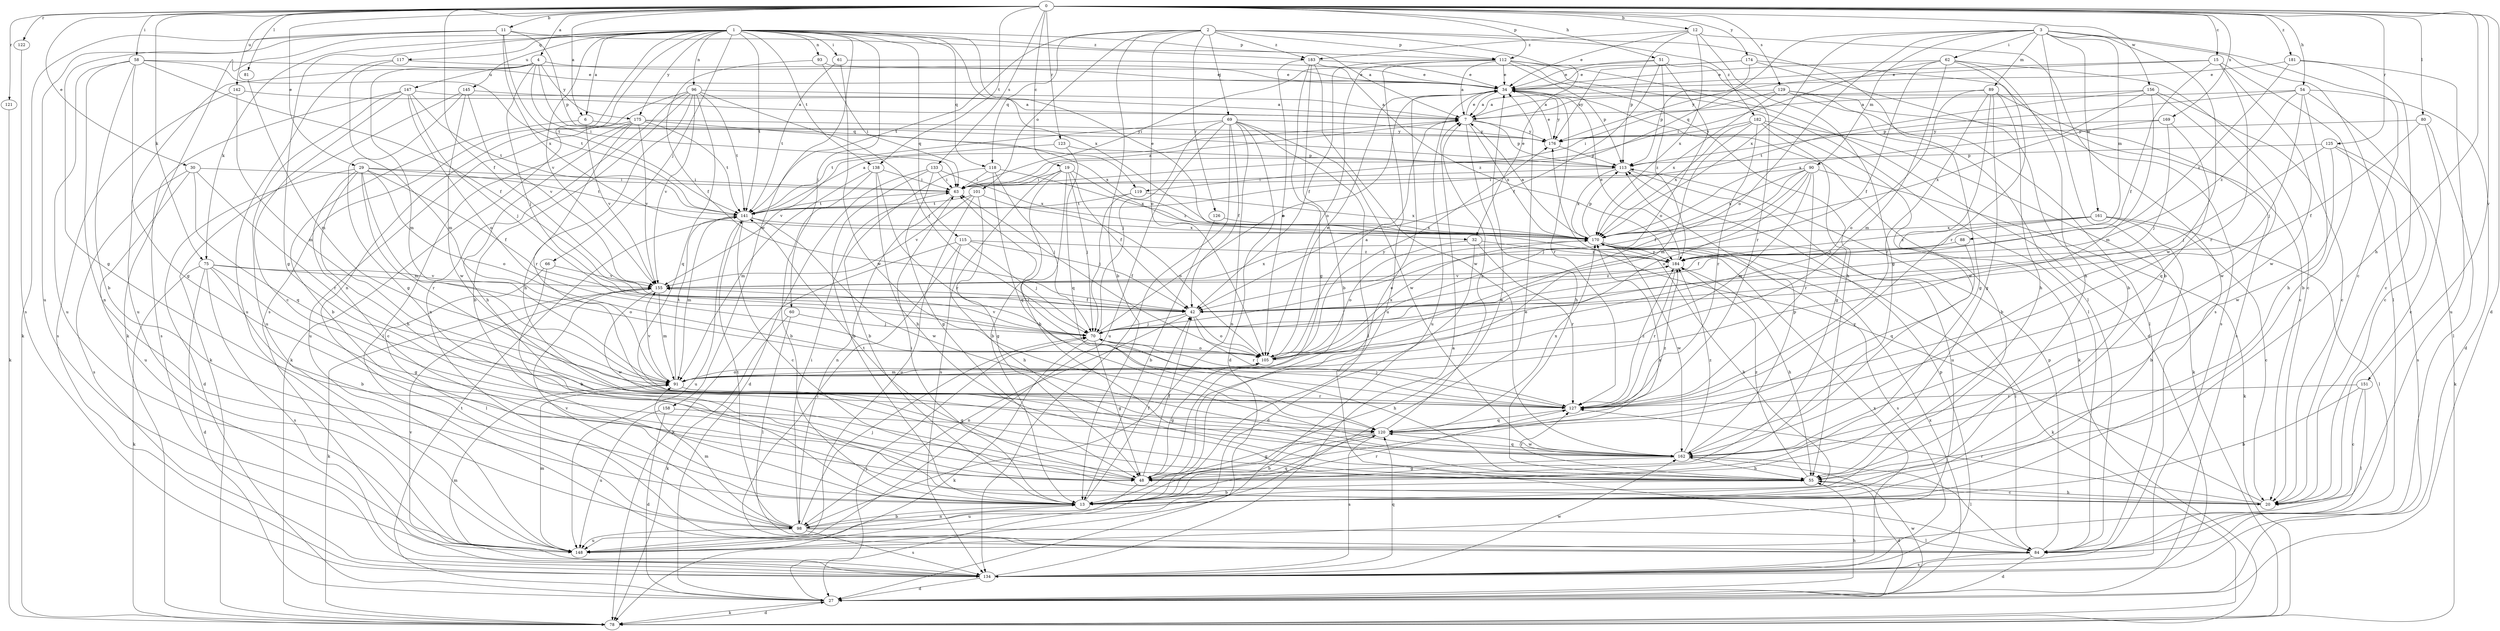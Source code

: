 strict digraph  {
0;
1;
2;
3;
4;
6;
7;
11;
12;
13;
15;
19;
20;
27;
29;
30;
32;
34;
42;
48;
51;
54;
55;
58;
60;
61;
62;
63;
66;
69;
70;
75;
78;
80;
81;
84;
88;
89;
90;
91;
93;
96;
98;
101;
105;
112;
113;
115;
117;
118;
119;
120;
121;
122;
123;
125;
126;
127;
129;
133;
134;
138;
141;
142;
145;
147;
148;
151;
155;
156;
158;
161;
162;
169;
170;
174;
175;
176;
181;
182;
183;
184;
0 -> 4  [label=a];
0 -> 6  [label=a];
0 -> 11  [label=b];
0 -> 12  [label=b];
0 -> 15  [label=c];
0 -> 19  [label=c];
0 -> 27  [label=d];
0 -> 29  [label=e];
0 -> 30  [label=e];
0 -> 42  [label=f];
0 -> 51  [label=h];
0 -> 54  [label=h];
0 -> 55  [label=h];
0 -> 58  [label=i];
0 -> 75  [label=k];
0 -> 80  [label=l];
0 -> 81  [label=l];
0 -> 112  [label=p];
0 -> 121  [label=r];
0 -> 122  [label=r];
0 -> 123  [label=r];
0 -> 125  [label=r];
0 -> 129  [label=s];
0 -> 133  [label=s];
0 -> 138  [label=t];
0 -> 142  [label=u];
0 -> 151  [label=v];
0 -> 156  [label=w];
0 -> 169  [label=x];
0 -> 174  [label=y];
0 -> 181  [label=z];
1 -> 6  [label=a];
1 -> 7  [label=a];
1 -> 32  [label=e];
1 -> 48  [label=g];
1 -> 60  [label=i];
1 -> 61  [label=i];
1 -> 66  [label=j];
1 -> 75  [label=k];
1 -> 78  [label=k];
1 -> 93  [label=n];
1 -> 96  [label=n];
1 -> 98  [label=n];
1 -> 112  [label=p];
1 -> 115  [label=q];
1 -> 117  [label=q];
1 -> 118  [label=q];
1 -> 134  [label=s];
1 -> 138  [label=t];
1 -> 141  [label=t];
1 -> 145  [label=u];
1 -> 155  [label=v];
1 -> 158  [label=w];
1 -> 170  [label=x];
1 -> 175  [label=y];
2 -> 13  [label=b];
2 -> 32  [label=e];
2 -> 69  [label=j];
2 -> 84  [label=l];
2 -> 101  [label=o];
2 -> 105  [label=o];
2 -> 112  [label=p];
2 -> 118  [label=q];
2 -> 126  [label=r];
2 -> 141  [label=t];
2 -> 182  [label=z];
2 -> 183  [label=z];
3 -> 13  [label=b];
3 -> 20  [label=c];
3 -> 62  [label=i];
3 -> 84  [label=l];
3 -> 88  [label=m];
3 -> 89  [label=m];
3 -> 90  [label=m];
3 -> 105  [label=o];
3 -> 119  [label=q];
3 -> 161  [label=w];
3 -> 162  [label=w];
3 -> 170  [label=x];
4 -> 34  [label=e];
4 -> 63  [label=i];
4 -> 70  [label=j];
4 -> 91  [label=m];
4 -> 119  [label=q];
4 -> 147  [label=u];
4 -> 148  [label=u];
4 -> 175  [label=y];
6 -> 13  [label=b];
6 -> 155  [label=v];
6 -> 176  [label=y];
7 -> 34  [label=e];
7 -> 55  [label=h];
7 -> 113  [label=p];
7 -> 170  [label=x];
7 -> 176  [label=y];
11 -> 48  [label=g];
11 -> 78  [label=k];
11 -> 113  [label=p];
11 -> 141  [label=t];
11 -> 148  [label=u];
11 -> 170  [label=x];
11 -> 183  [label=z];
12 -> 34  [label=e];
12 -> 48  [label=g];
12 -> 113  [label=p];
12 -> 134  [label=s];
12 -> 170  [label=x];
12 -> 183  [label=z];
13 -> 34  [label=e];
13 -> 42  [label=f];
13 -> 63  [label=i];
13 -> 98  [label=n];
13 -> 120  [label=q];
13 -> 127  [label=r];
15 -> 13  [label=b];
15 -> 34  [label=e];
15 -> 42  [label=f];
15 -> 127  [label=r];
15 -> 162  [label=w];
15 -> 176  [label=y];
19 -> 13  [label=b];
19 -> 42  [label=f];
19 -> 55  [label=h];
19 -> 63  [label=i];
19 -> 70  [label=j];
19 -> 134  [label=s];
19 -> 184  [label=z];
20 -> 55  [label=h];
20 -> 127  [label=r];
20 -> 176  [label=y];
27 -> 55  [label=h];
27 -> 70  [label=j];
27 -> 78  [label=k];
27 -> 141  [label=t];
27 -> 162  [label=w];
27 -> 170  [label=x];
29 -> 20  [label=c];
29 -> 27  [label=d];
29 -> 42  [label=f];
29 -> 55  [label=h];
29 -> 63  [label=i];
29 -> 91  [label=m];
29 -> 105  [label=o];
29 -> 127  [label=r];
29 -> 141  [label=t];
30 -> 63  [label=i];
30 -> 120  [label=q];
30 -> 127  [label=r];
30 -> 134  [label=s];
30 -> 148  [label=u];
32 -> 27  [label=d];
32 -> 105  [label=o];
32 -> 127  [label=r];
32 -> 184  [label=z];
34 -> 7  [label=a];
34 -> 78  [label=k];
34 -> 127  [label=r];
34 -> 148  [label=u];
34 -> 176  [label=y];
42 -> 70  [label=j];
42 -> 98  [label=n];
42 -> 105  [label=o];
42 -> 127  [label=r];
48 -> 34  [label=e];
48 -> 42  [label=f];
48 -> 141  [label=t];
48 -> 148  [label=u];
48 -> 170  [label=x];
51 -> 34  [label=e];
51 -> 42  [label=f];
51 -> 63  [label=i];
51 -> 105  [label=o];
51 -> 127  [label=r];
51 -> 184  [label=z];
54 -> 7  [label=a];
54 -> 20  [label=c];
54 -> 27  [label=d];
54 -> 55  [label=h];
54 -> 70  [label=j];
54 -> 113  [label=p];
54 -> 184  [label=z];
55 -> 13  [label=b];
55 -> 20  [label=c];
55 -> 27  [label=d];
55 -> 127  [label=r];
55 -> 184  [label=z];
58 -> 13  [label=b];
58 -> 34  [label=e];
58 -> 42  [label=f];
58 -> 48  [label=g];
58 -> 98  [label=n];
58 -> 141  [label=t];
58 -> 148  [label=u];
60 -> 70  [label=j];
60 -> 78  [label=k];
60 -> 84  [label=l];
61 -> 34  [label=e];
61 -> 141  [label=t];
61 -> 162  [label=w];
62 -> 20  [label=c];
62 -> 34  [label=e];
62 -> 42  [label=f];
62 -> 55  [label=h];
62 -> 63  [label=i];
62 -> 91  [label=m];
62 -> 127  [label=r];
63 -> 7  [label=a];
63 -> 98  [label=n];
63 -> 141  [label=t];
66 -> 13  [label=b];
66 -> 84  [label=l];
66 -> 155  [label=v];
69 -> 27  [label=d];
69 -> 42  [label=f];
69 -> 70  [label=j];
69 -> 84  [label=l];
69 -> 98  [label=n];
69 -> 134  [label=s];
69 -> 141  [label=t];
69 -> 148  [label=u];
69 -> 162  [label=w];
69 -> 176  [label=y];
70 -> 34  [label=e];
70 -> 48  [label=g];
70 -> 55  [label=h];
70 -> 78  [label=k];
70 -> 105  [label=o];
70 -> 155  [label=v];
75 -> 13  [label=b];
75 -> 27  [label=d];
75 -> 48  [label=g];
75 -> 78  [label=k];
75 -> 105  [label=o];
75 -> 134  [label=s];
75 -> 155  [label=v];
78 -> 27  [label=d];
80 -> 20  [label=c];
80 -> 42  [label=f];
80 -> 84  [label=l];
80 -> 176  [label=y];
81 -> 91  [label=m];
84 -> 27  [label=d];
84 -> 113  [label=p];
84 -> 134  [label=s];
88 -> 120  [label=q];
88 -> 184  [label=z];
89 -> 7  [label=a];
89 -> 48  [label=g];
89 -> 55  [label=h];
89 -> 105  [label=o];
89 -> 127  [label=r];
89 -> 134  [label=s];
89 -> 162  [label=w];
90 -> 42  [label=f];
90 -> 63  [label=i];
90 -> 70  [label=j];
90 -> 78  [label=k];
90 -> 91  [label=m];
90 -> 105  [label=o];
90 -> 127  [label=r];
90 -> 170  [label=x];
91 -> 105  [label=o];
91 -> 127  [label=r];
91 -> 141  [label=t];
91 -> 155  [label=v];
93 -> 34  [label=e];
93 -> 42  [label=f];
93 -> 63  [label=i];
96 -> 7  [label=a];
96 -> 13  [label=b];
96 -> 55  [label=h];
96 -> 70  [label=j];
96 -> 78  [label=k];
96 -> 98  [label=n];
96 -> 120  [label=q];
96 -> 141  [label=t];
96 -> 155  [label=v];
98 -> 13  [label=b];
98 -> 34  [label=e];
98 -> 63  [label=i];
98 -> 70  [label=j];
98 -> 84  [label=l];
98 -> 91  [label=m];
98 -> 134  [label=s];
98 -> 141  [label=t];
98 -> 148  [label=u];
98 -> 155  [label=v];
101 -> 48  [label=g];
101 -> 105  [label=o];
101 -> 141  [label=t];
101 -> 148  [label=u];
101 -> 155  [label=v];
105 -> 7  [label=a];
105 -> 34  [label=e];
105 -> 48  [label=g];
105 -> 63  [label=i];
105 -> 91  [label=m];
105 -> 170  [label=x];
105 -> 176  [label=y];
112 -> 7  [label=a];
112 -> 27  [label=d];
112 -> 34  [label=e];
112 -> 42  [label=f];
112 -> 55  [label=h];
112 -> 84  [label=l];
112 -> 105  [label=o];
112 -> 113  [label=p];
112 -> 148  [label=u];
113 -> 63  [label=i];
113 -> 148  [label=u];
113 -> 170  [label=x];
115 -> 42  [label=f];
115 -> 55  [label=h];
115 -> 70  [label=j];
115 -> 78  [label=k];
115 -> 84  [label=l];
115 -> 184  [label=z];
117 -> 34  [label=e];
117 -> 91  [label=m];
117 -> 148  [label=u];
118 -> 13  [label=b];
118 -> 63  [label=i];
118 -> 70  [label=j];
118 -> 120  [label=q];
118 -> 170  [label=x];
119 -> 70  [label=j];
119 -> 141  [label=t];
119 -> 170  [label=x];
120 -> 7  [label=a];
120 -> 13  [label=b];
120 -> 48  [label=g];
120 -> 134  [label=s];
120 -> 162  [label=w];
120 -> 170  [label=x];
120 -> 184  [label=z];
121 -> 78  [label=k];
122 -> 134  [label=s];
123 -> 113  [label=p];
123 -> 120  [label=q];
123 -> 155  [label=v];
125 -> 70  [label=j];
125 -> 78  [label=k];
125 -> 113  [label=p];
125 -> 134  [label=s];
125 -> 162  [label=w];
126 -> 13  [label=b];
126 -> 170  [label=x];
127 -> 63  [label=i];
127 -> 70  [label=j];
127 -> 120  [label=q];
127 -> 184  [label=z];
129 -> 7  [label=a];
129 -> 20  [label=c];
129 -> 48  [label=g];
129 -> 63  [label=i];
129 -> 84  [label=l];
129 -> 170  [label=x];
133 -> 13  [label=b];
133 -> 27  [label=d];
133 -> 48  [label=g];
133 -> 63  [label=i];
133 -> 170  [label=x];
134 -> 7  [label=a];
134 -> 27  [label=d];
134 -> 91  [label=m];
134 -> 113  [label=p];
134 -> 120  [label=q];
134 -> 155  [label=v];
134 -> 162  [label=w];
134 -> 170  [label=x];
138 -> 13  [label=b];
138 -> 55  [label=h];
138 -> 63  [label=i];
138 -> 91  [label=m];
138 -> 127  [label=r];
141 -> 7  [label=a];
141 -> 20  [label=c];
141 -> 91  [label=m];
141 -> 148  [label=u];
141 -> 162  [label=w];
141 -> 170  [label=x];
142 -> 7  [label=a];
142 -> 91  [label=m];
142 -> 134  [label=s];
145 -> 7  [label=a];
145 -> 48  [label=g];
145 -> 78  [label=k];
145 -> 155  [label=v];
145 -> 162  [label=w];
147 -> 7  [label=a];
147 -> 20  [label=c];
147 -> 70  [label=j];
147 -> 105  [label=o];
147 -> 134  [label=s];
147 -> 141  [label=t];
147 -> 148  [label=u];
148 -> 91  [label=m];
151 -> 13  [label=b];
151 -> 20  [label=c];
151 -> 84  [label=l];
151 -> 127  [label=r];
155 -> 42  [label=f];
155 -> 78  [label=k];
155 -> 91  [label=m];
155 -> 162  [label=w];
155 -> 170  [label=x];
155 -> 184  [label=z];
156 -> 7  [label=a];
156 -> 20  [label=c];
156 -> 91  [label=m];
156 -> 141  [label=t];
156 -> 162  [label=w];
156 -> 170  [label=x];
158 -> 27  [label=d];
158 -> 120  [label=q];
158 -> 148  [label=u];
161 -> 13  [label=b];
161 -> 20  [label=c];
161 -> 42  [label=f];
161 -> 84  [label=l];
161 -> 170  [label=x];
161 -> 184  [label=z];
162 -> 48  [label=g];
162 -> 55  [label=h];
162 -> 84  [label=l];
162 -> 113  [label=p];
162 -> 120  [label=q];
162 -> 184  [label=z];
169 -> 70  [label=j];
169 -> 120  [label=q];
169 -> 170  [label=x];
169 -> 176  [label=y];
170 -> 7  [label=a];
170 -> 13  [label=b];
170 -> 78  [label=k];
170 -> 84  [label=l];
170 -> 113  [label=p];
170 -> 134  [label=s];
170 -> 162  [label=w];
170 -> 184  [label=z];
174 -> 13  [label=b];
174 -> 34  [label=e];
174 -> 113  [label=p];
174 -> 134  [label=s];
174 -> 176  [label=y];
175 -> 55  [label=h];
175 -> 84  [label=l];
175 -> 127  [label=r];
175 -> 141  [label=t];
175 -> 148  [label=u];
175 -> 155  [label=v];
175 -> 170  [label=x];
175 -> 176  [label=y];
176 -> 34  [label=e];
176 -> 113  [label=p];
181 -> 20  [label=c];
181 -> 34  [label=e];
181 -> 148  [label=u];
181 -> 184  [label=z];
182 -> 13  [label=b];
182 -> 48  [label=g];
182 -> 78  [label=k];
182 -> 91  [label=m];
182 -> 127  [label=r];
182 -> 170  [label=x];
182 -> 176  [label=y];
183 -> 13  [label=b];
183 -> 34  [label=e];
183 -> 48  [label=g];
183 -> 105  [label=o];
183 -> 162  [label=w];
183 -> 184  [label=z];
184 -> 34  [label=e];
184 -> 55  [label=h];
184 -> 127  [label=r];
184 -> 155  [label=v];
}

